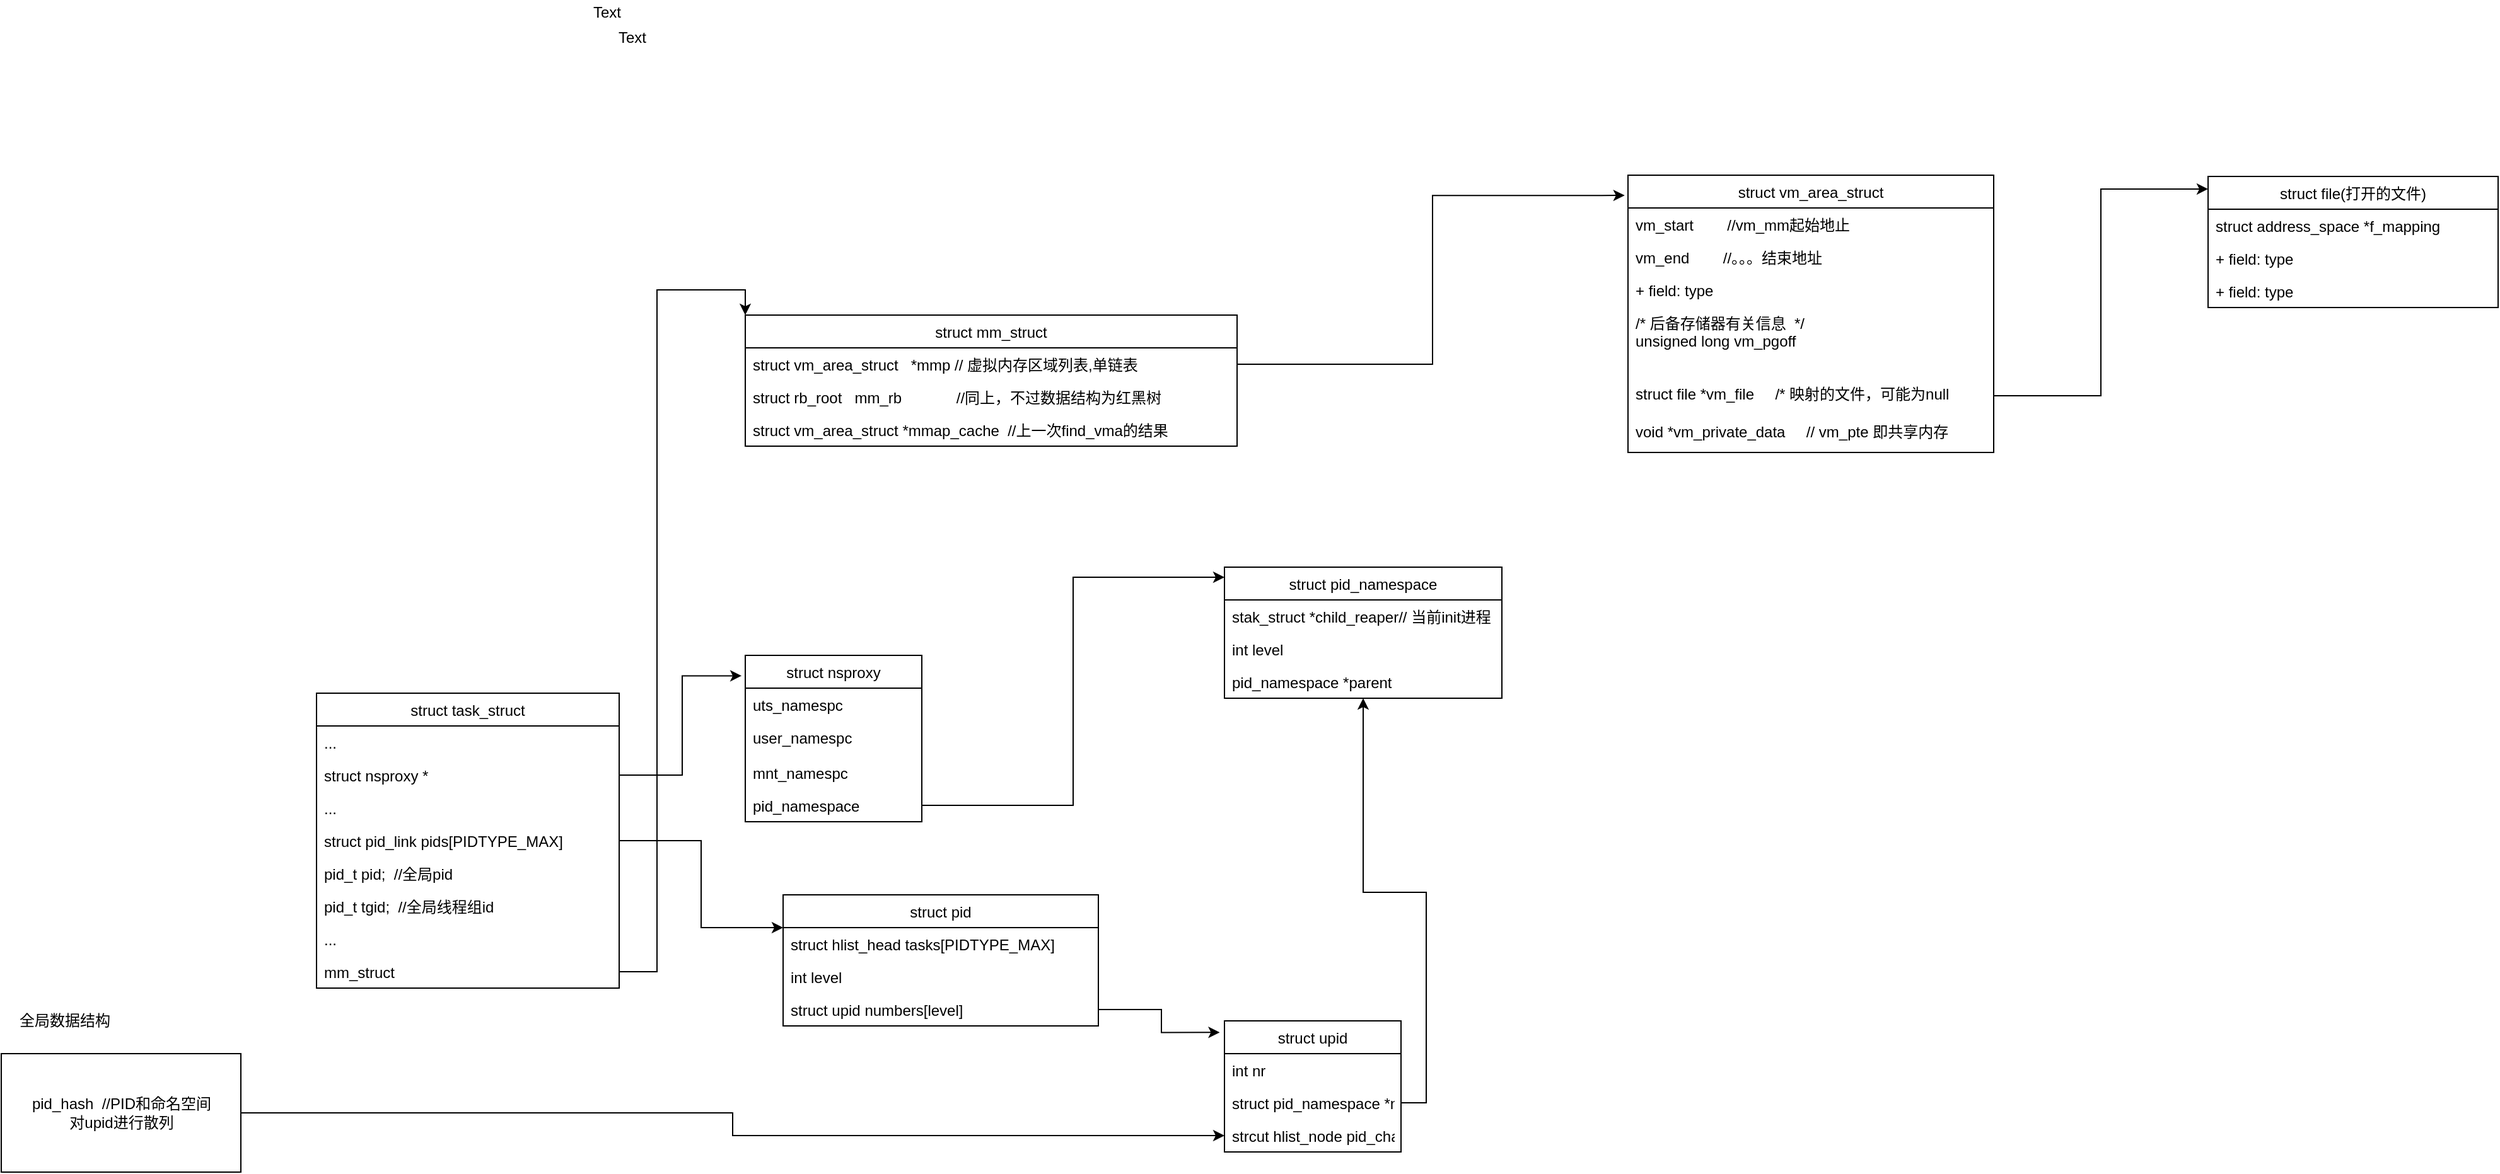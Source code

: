 <mxfile version="13.9.7" type="github">
  <diagram id="C5RBs43oDa-KdzZeNtuy" name="Page-1">
    <mxGraphModel dx="855" dy="5130" grid="1" gridSize="10" guides="1" tooltips="1" connect="1" arrows="1" fold="1" page="1" pageScale="1" pageWidth="3300" pageHeight="4681" math="0" shadow="0">
      <root>
        <mxCell id="WIyWlLk6GJQsqaUBKTNV-0" />
        <mxCell id="WIyWlLk6GJQsqaUBKTNV-1" parent="WIyWlLk6GJQsqaUBKTNV-0" />
        <mxCell id="dKDr6FrgK2aE0evOxe14-29" value="struct nsproxy" style="swimlane;fontStyle=0;childLayout=stackLayout;horizontal=1;startSize=26;fillColor=none;horizontalStack=0;resizeParent=1;resizeParentMax=0;resizeLast=0;collapsible=1;marginBottom=0;" parent="WIyWlLk6GJQsqaUBKTNV-1" vertex="1">
          <mxGeometry x="640" y="360" width="140" height="132" as="geometry" />
        </mxCell>
        <mxCell id="dKDr6FrgK2aE0evOxe14-30" value="uts_namespc" style="text;strokeColor=none;fillColor=none;align=left;verticalAlign=top;spacingLeft=4;spacingRight=4;overflow=hidden;rotatable=0;points=[[0,0.5],[1,0.5]];portConstraint=eastwest;" parent="dKDr6FrgK2aE0evOxe14-29" vertex="1">
          <mxGeometry y="26" width="140" height="26" as="geometry" />
        </mxCell>
        <mxCell id="dKDr6FrgK2aE0evOxe14-31" value="user_namespc" style="text;strokeColor=none;fillColor=none;align=left;verticalAlign=top;spacingLeft=4;spacingRight=4;overflow=hidden;rotatable=0;points=[[0,0.5],[1,0.5]];portConstraint=eastwest;" parent="dKDr6FrgK2aE0evOxe14-29" vertex="1">
          <mxGeometry y="52" width="140" height="28" as="geometry" />
        </mxCell>
        <mxCell id="dKDr6FrgK2aE0evOxe14-32" value="mnt_namespc" style="text;strokeColor=none;fillColor=none;align=left;verticalAlign=top;spacingLeft=4;spacingRight=4;overflow=hidden;rotatable=0;points=[[0,0.5],[1,0.5]];portConstraint=eastwest;" parent="dKDr6FrgK2aE0evOxe14-29" vertex="1">
          <mxGeometry y="80" width="140" height="26" as="geometry" />
        </mxCell>
        <mxCell id="dKDr6FrgK2aE0evOxe14-57" value="pid_namespace" style="text;strokeColor=none;fillColor=none;align=left;verticalAlign=top;spacingLeft=4;spacingRight=4;overflow=hidden;rotatable=0;points=[[0,0.5],[1,0.5]];portConstraint=eastwest;" parent="dKDr6FrgK2aE0evOxe14-29" vertex="1">
          <mxGeometry y="106" width="140" height="26" as="geometry" />
        </mxCell>
        <mxCell id="dKDr6FrgK2aE0evOxe14-36" value="struct task_struct" style="swimlane;fontStyle=0;childLayout=stackLayout;horizontal=1;startSize=26;fillColor=none;horizontalStack=0;resizeParent=1;resizeParentMax=0;resizeLast=0;collapsible=1;marginBottom=0;" parent="WIyWlLk6GJQsqaUBKTNV-1" vertex="1">
          <mxGeometry x="300" y="390" width="240" height="234" as="geometry" />
        </mxCell>
        <mxCell id="dKDr6FrgK2aE0evOxe14-37" value="..." style="text;strokeColor=none;fillColor=none;align=left;verticalAlign=top;spacingLeft=4;spacingRight=4;overflow=hidden;rotatable=0;points=[[0,0.5],[1,0.5]];portConstraint=eastwest;" parent="dKDr6FrgK2aE0evOxe14-36" vertex="1">
          <mxGeometry y="26" width="240" height="26" as="geometry" />
        </mxCell>
        <mxCell id="dKDr6FrgK2aE0evOxe14-38" value="struct nsproxy *" style="text;strokeColor=none;fillColor=none;align=left;verticalAlign=top;spacingLeft=4;spacingRight=4;overflow=hidden;rotatable=0;points=[[0,0.5],[1,0.5]];portConstraint=eastwest;" parent="dKDr6FrgK2aE0evOxe14-36" vertex="1">
          <mxGeometry y="52" width="240" height="26" as="geometry" />
        </mxCell>
        <mxCell id="dKDr6FrgK2aE0evOxe14-42" value="..." style="text;strokeColor=none;fillColor=none;align=left;verticalAlign=top;spacingLeft=4;spacingRight=4;overflow=hidden;rotatable=0;points=[[0,0.5],[1,0.5]];portConstraint=eastwest;" parent="dKDr6FrgK2aE0evOxe14-36" vertex="1">
          <mxGeometry y="78" width="240" height="26" as="geometry" />
        </mxCell>
        <mxCell id="dKDr6FrgK2aE0evOxe14-43" value="struct pid_link pids[PIDTYPE_MAX]" style="text;strokeColor=none;fillColor=none;align=left;verticalAlign=top;spacingLeft=4;spacingRight=4;overflow=hidden;rotatable=0;points=[[0,0.5],[1,0.5]];portConstraint=eastwest;" parent="dKDr6FrgK2aE0evOxe14-36" vertex="1">
          <mxGeometry y="104" width="240" height="26" as="geometry" />
        </mxCell>
        <mxCell id="dKDr6FrgK2aE0evOxe14-45" value="pid_t pid;  //全局pid" style="text;strokeColor=none;fillColor=none;align=left;verticalAlign=top;spacingLeft=4;spacingRight=4;overflow=hidden;rotatable=0;points=[[0,0.5],[1,0.5]];portConstraint=eastwest;" parent="dKDr6FrgK2aE0evOxe14-36" vertex="1">
          <mxGeometry y="130" width="240" height="26" as="geometry" />
        </mxCell>
        <mxCell id="dKDr6FrgK2aE0evOxe14-44" value="pid_t tgid;  //全局线程组id" style="text;strokeColor=none;fillColor=none;align=left;verticalAlign=top;spacingLeft=4;spacingRight=4;overflow=hidden;rotatable=0;points=[[0,0.5],[1,0.5]];portConstraint=eastwest;" parent="dKDr6FrgK2aE0evOxe14-36" vertex="1">
          <mxGeometry y="156" width="240" height="26" as="geometry" />
        </mxCell>
        <mxCell id="RFTl1F0F4lwMHIRzqbBX-0" value="..." style="text;strokeColor=none;fillColor=none;align=left;verticalAlign=top;spacingLeft=4;spacingRight=4;overflow=hidden;rotatable=0;points=[[0,0.5],[1,0.5]];portConstraint=eastwest;" vertex="1" parent="dKDr6FrgK2aE0evOxe14-36">
          <mxGeometry y="182" width="240" height="26" as="geometry" />
        </mxCell>
        <mxCell id="dKDr6FrgK2aE0evOxe14-39" value="mm_struct" style="text;strokeColor=none;fillColor=none;align=left;verticalAlign=top;spacingLeft=4;spacingRight=4;overflow=hidden;rotatable=0;points=[[0,0.5],[1,0.5]];portConstraint=eastwest;" parent="dKDr6FrgK2aE0evOxe14-36" vertex="1">
          <mxGeometry y="208" width="240" height="26" as="geometry" />
        </mxCell>
        <mxCell id="dKDr6FrgK2aE0evOxe14-40" style="edgeStyle=orthogonalEdgeStyle;rounded=0;orthogonalLoop=1;jettySize=auto;html=1;exitX=1;exitY=0.5;exitDx=0;exitDy=0;entryX=-0.021;entryY=0.123;entryDx=0;entryDy=0;entryPerimeter=0;" parent="WIyWlLk6GJQsqaUBKTNV-1" source="dKDr6FrgK2aE0evOxe14-38" target="dKDr6FrgK2aE0evOxe14-29" edge="1">
          <mxGeometry relative="1" as="geometry" />
        </mxCell>
        <mxCell id="dKDr6FrgK2aE0evOxe14-46" value="struct pid" style="swimlane;fontStyle=0;childLayout=stackLayout;horizontal=1;startSize=26;fillColor=none;horizontalStack=0;resizeParent=1;resizeParentMax=0;resizeLast=0;collapsible=1;marginBottom=0;" parent="WIyWlLk6GJQsqaUBKTNV-1" vertex="1">
          <mxGeometry x="670" y="550" width="250" height="104" as="geometry" />
        </mxCell>
        <mxCell id="dKDr6FrgK2aE0evOxe14-48" value="struct hlist_head tasks[PIDTYPE_MAX]&#xa;" style="text;strokeColor=none;fillColor=none;align=left;verticalAlign=top;spacingLeft=4;spacingRight=4;overflow=hidden;rotatable=0;points=[[0,0.5],[1,0.5]];portConstraint=eastwest;" parent="dKDr6FrgK2aE0evOxe14-46" vertex="1">
          <mxGeometry y="26" width="250" height="26" as="geometry" />
        </mxCell>
        <mxCell id="dKDr6FrgK2aE0evOxe14-54" value="int level" style="text;strokeColor=none;fillColor=none;align=left;verticalAlign=top;spacingLeft=4;spacingRight=4;overflow=hidden;rotatable=0;points=[[0,0.5],[1,0.5]];portConstraint=eastwest;" parent="dKDr6FrgK2aE0evOxe14-46" vertex="1">
          <mxGeometry y="52" width="250" height="26" as="geometry" />
        </mxCell>
        <mxCell id="dKDr6FrgK2aE0evOxe14-49" value="struct upid numbers[level]" style="text;strokeColor=none;fillColor=none;align=left;verticalAlign=top;spacingLeft=4;spacingRight=4;overflow=hidden;rotatable=0;points=[[0,0.5],[1,0.5]];portConstraint=eastwest;" parent="dKDr6FrgK2aE0evOxe14-46" vertex="1">
          <mxGeometry y="78" width="250" height="26" as="geometry" />
        </mxCell>
        <mxCell id="dKDr6FrgK2aE0evOxe14-53" style="edgeStyle=orthogonalEdgeStyle;rounded=0;orthogonalLoop=1;jettySize=auto;html=1;exitX=1;exitY=0.5;exitDx=0;exitDy=0;entryX=0;entryY=0.25;entryDx=0;entryDy=0;" parent="WIyWlLk6GJQsqaUBKTNV-1" source="dKDr6FrgK2aE0evOxe14-43" target="dKDr6FrgK2aE0evOxe14-46" edge="1">
          <mxGeometry relative="1" as="geometry" />
        </mxCell>
        <mxCell id="dKDr6FrgK2aE0evOxe14-55" value="Text" style="text;html=1;align=center;verticalAlign=middle;resizable=0;points=[];autosize=1;" parent="WIyWlLk6GJQsqaUBKTNV-1" vertex="1">
          <mxGeometry x="530" y="-140" width="40" height="20" as="geometry" />
        </mxCell>
        <mxCell id="dKDr6FrgK2aE0evOxe14-56" value="Text" style="text;html=1;align=center;verticalAlign=middle;resizable=0;points=[];autosize=1;" parent="WIyWlLk6GJQsqaUBKTNV-1" vertex="1">
          <mxGeometry x="510" y="-160" width="40" height="20" as="geometry" />
        </mxCell>
        <mxCell id="dKDr6FrgK2aE0evOxe14-58" value="struct pid_namespace" style="swimlane;fontStyle=0;childLayout=stackLayout;horizontal=1;startSize=26;fillColor=none;horizontalStack=0;resizeParent=1;resizeParentMax=0;resizeLast=0;collapsible=1;marginBottom=0;" parent="WIyWlLk6GJQsqaUBKTNV-1" vertex="1">
          <mxGeometry x="1020" y="290" width="220" height="104" as="geometry" />
        </mxCell>
        <mxCell id="dKDr6FrgK2aE0evOxe14-59" value="stak_struct *child_reaper// 当前init进程" style="text;strokeColor=none;fillColor=none;align=left;verticalAlign=top;spacingLeft=4;spacingRight=4;overflow=hidden;rotatable=0;points=[[0,0.5],[1,0.5]];portConstraint=eastwest;" parent="dKDr6FrgK2aE0evOxe14-58" vertex="1">
          <mxGeometry y="26" width="220" height="26" as="geometry" />
        </mxCell>
        <mxCell id="dKDr6FrgK2aE0evOxe14-60" value="int level" style="text;strokeColor=none;fillColor=none;align=left;verticalAlign=top;spacingLeft=4;spacingRight=4;overflow=hidden;rotatable=0;points=[[0,0.5],[1,0.5]];portConstraint=eastwest;" parent="dKDr6FrgK2aE0evOxe14-58" vertex="1">
          <mxGeometry y="52" width="220" height="26" as="geometry" />
        </mxCell>
        <mxCell id="dKDr6FrgK2aE0evOxe14-61" value="pid_namespace *parent" style="text;strokeColor=none;fillColor=none;align=left;verticalAlign=top;spacingLeft=4;spacingRight=4;overflow=hidden;rotatable=0;points=[[0,0.5],[1,0.5]];portConstraint=eastwest;" parent="dKDr6FrgK2aE0evOxe14-58" vertex="1">
          <mxGeometry y="78" width="220" height="26" as="geometry" />
        </mxCell>
        <mxCell id="dKDr6FrgK2aE0evOxe14-63" style="edgeStyle=orthogonalEdgeStyle;rounded=0;orthogonalLoop=1;jettySize=auto;html=1;exitX=1;exitY=0.5;exitDx=0;exitDy=0;entryX=0;entryY=0.077;entryDx=0;entryDy=0;entryPerimeter=0;" parent="WIyWlLk6GJQsqaUBKTNV-1" source="dKDr6FrgK2aE0evOxe14-57" target="dKDr6FrgK2aE0evOxe14-58" edge="1">
          <mxGeometry relative="1" as="geometry" />
        </mxCell>
        <mxCell id="dKDr6FrgK2aE0evOxe14-64" value="struct upid" style="swimlane;fontStyle=0;childLayout=stackLayout;horizontal=1;startSize=26;fillColor=none;horizontalStack=0;resizeParent=1;resizeParentMax=0;resizeLast=0;collapsible=1;marginBottom=0;" parent="WIyWlLk6GJQsqaUBKTNV-1" vertex="1">
          <mxGeometry x="1020" y="650" width="140" height="104" as="geometry" />
        </mxCell>
        <mxCell id="dKDr6FrgK2aE0evOxe14-65" value="int nr" style="text;strokeColor=none;fillColor=none;align=left;verticalAlign=top;spacingLeft=4;spacingRight=4;overflow=hidden;rotatable=0;points=[[0,0.5],[1,0.5]];portConstraint=eastwest;" parent="dKDr6FrgK2aE0evOxe14-64" vertex="1">
          <mxGeometry y="26" width="140" height="26" as="geometry" />
        </mxCell>
        <mxCell id="dKDr6FrgK2aE0evOxe14-66" value="struct pid_namespace *ns" style="text;strokeColor=none;fillColor=none;align=left;verticalAlign=top;spacingLeft=4;spacingRight=4;overflow=hidden;rotatable=0;points=[[0,0.5],[1,0.5]];portConstraint=eastwest;" parent="dKDr6FrgK2aE0evOxe14-64" vertex="1">
          <mxGeometry y="52" width="140" height="26" as="geometry" />
        </mxCell>
        <mxCell id="dKDr6FrgK2aE0evOxe14-67" value="strcut hlist_node pid_chain" style="text;strokeColor=none;fillColor=none;align=left;verticalAlign=top;spacingLeft=4;spacingRight=4;overflow=hidden;rotatable=0;points=[[0,0.5],[1,0.5]];portConstraint=eastwest;" parent="dKDr6FrgK2aE0evOxe14-64" vertex="1">
          <mxGeometry y="78" width="140" height="26" as="geometry" />
        </mxCell>
        <mxCell id="dKDr6FrgK2aE0evOxe14-70" style="edgeStyle=orthogonalEdgeStyle;rounded=0;orthogonalLoop=1;jettySize=auto;html=1;exitX=1;exitY=0.5;exitDx=0;exitDy=0;" parent="WIyWlLk6GJQsqaUBKTNV-1" source="dKDr6FrgK2aE0evOxe14-66" target="dKDr6FrgK2aE0evOxe14-58" edge="1">
          <mxGeometry relative="1" as="geometry" />
        </mxCell>
        <mxCell id="dKDr6FrgK2aE0evOxe14-71" style="edgeStyle=orthogonalEdgeStyle;rounded=0;orthogonalLoop=1;jettySize=auto;html=1;exitX=1;exitY=0.5;exitDx=0;exitDy=0;entryX=-0.027;entryY=0.088;entryDx=0;entryDy=0;entryPerimeter=0;" parent="WIyWlLk6GJQsqaUBKTNV-1" source="dKDr6FrgK2aE0evOxe14-49" target="dKDr6FrgK2aE0evOxe14-64" edge="1">
          <mxGeometry relative="1" as="geometry" />
        </mxCell>
        <mxCell id="dKDr6FrgK2aE0evOxe14-73" style="edgeStyle=orthogonalEdgeStyle;rounded=0;orthogonalLoop=1;jettySize=auto;html=1;exitX=1;exitY=0.5;exitDx=0;exitDy=0;entryX=0;entryY=0.5;entryDx=0;entryDy=0;" parent="WIyWlLk6GJQsqaUBKTNV-1" source="dKDr6FrgK2aE0evOxe14-72" target="dKDr6FrgK2aE0evOxe14-67" edge="1">
          <mxGeometry relative="1" as="geometry" />
        </mxCell>
        <mxCell id="dKDr6FrgK2aE0evOxe14-72" value="pid_hash &amp;nbsp;//PID和命名空间&lt;br&gt;对upid进行散列" style="html=1;" parent="WIyWlLk6GJQsqaUBKTNV-1" vertex="1">
          <mxGeometry x="50" y="676" width="190" height="94" as="geometry" />
        </mxCell>
        <mxCell id="dKDr6FrgK2aE0evOxe14-74" value="全局数据结构" style="text;html=1;align=center;verticalAlign=middle;resizable=0;points=[];autosize=1;" parent="WIyWlLk6GJQsqaUBKTNV-1" vertex="1">
          <mxGeometry x="55" y="640" width="90" height="20" as="geometry" />
        </mxCell>
        <mxCell id="RFTl1F0F4lwMHIRzqbBX-1" value="struct mm_struct" style="swimlane;fontStyle=0;childLayout=stackLayout;horizontal=1;startSize=26;fillColor=none;horizontalStack=0;resizeParent=1;resizeParentMax=0;resizeLast=0;collapsible=1;marginBottom=0;" vertex="1" parent="WIyWlLk6GJQsqaUBKTNV-1">
          <mxGeometry x="640" y="90" width="390" height="104" as="geometry" />
        </mxCell>
        <mxCell id="RFTl1F0F4lwMHIRzqbBX-2" value="struct vm_area_struct   *mmp // 虚拟内存区域列表,单链表" style="text;strokeColor=none;fillColor=none;align=left;verticalAlign=top;spacingLeft=4;spacingRight=4;overflow=hidden;rotatable=0;points=[[0,0.5],[1,0.5]];portConstraint=eastwest;" vertex="1" parent="RFTl1F0F4lwMHIRzqbBX-1">
          <mxGeometry y="26" width="390" height="26" as="geometry" />
        </mxCell>
        <mxCell id="RFTl1F0F4lwMHIRzqbBX-3" value="struct rb_root   mm_rb             //同上，不过数据结构为红黑树" style="text;strokeColor=none;fillColor=none;align=left;verticalAlign=top;spacingLeft=4;spacingRight=4;overflow=hidden;rotatable=0;points=[[0,0.5],[1,0.5]];portConstraint=eastwest;" vertex="1" parent="RFTl1F0F4lwMHIRzqbBX-1">
          <mxGeometry y="52" width="390" height="26" as="geometry" />
        </mxCell>
        <mxCell id="RFTl1F0F4lwMHIRzqbBX-4" value="struct vm_area_struct *mmap_cache  //上一次find_vma的结果 " style="text;strokeColor=none;fillColor=none;align=left;verticalAlign=top;spacingLeft=4;spacingRight=4;overflow=hidden;rotatable=0;points=[[0,0.5],[1,0.5]];portConstraint=eastwest;" vertex="1" parent="RFTl1F0F4lwMHIRzqbBX-1">
          <mxGeometry y="78" width="390" height="26" as="geometry" />
        </mxCell>
        <mxCell id="RFTl1F0F4lwMHIRzqbBX-5" style="edgeStyle=orthogonalEdgeStyle;rounded=0;orthogonalLoop=1;jettySize=auto;html=1;entryX=0;entryY=0;entryDx=0;entryDy=0;" edge="1" parent="WIyWlLk6GJQsqaUBKTNV-1" source="dKDr6FrgK2aE0evOxe14-39" target="RFTl1F0F4lwMHIRzqbBX-1">
          <mxGeometry relative="1" as="geometry">
            <Array as="points">
              <mxPoint x="570" y="611" />
              <mxPoint x="570" y="70" />
              <mxPoint x="640" y="70" />
            </Array>
          </mxGeometry>
        </mxCell>
        <mxCell id="RFTl1F0F4lwMHIRzqbBX-6" value="struct vm_area_struct" style="swimlane;fontStyle=0;childLayout=stackLayout;horizontal=1;startSize=26;fillColor=none;horizontalStack=0;resizeParent=1;resizeParentMax=0;resizeLast=0;collapsible=1;marginBottom=0;" vertex="1" parent="WIyWlLk6GJQsqaUBKTNV-1">
          <mxGeometry x="1340" y="-21" width="290" height="220" as="geometry" />
        </mxCell>
        <mxCell id="RFTl1F0F4lwMHIRzqbBX-7" value="vm_start        //vm_mm起始地止" style="text;strokeColor=none;fillColor=none;align=left;verticalAlign=top;spacingLeft=4;spacingRight=4;overflow=hidden;rotatable=0;points=[[0,0.5],[1,0.5]];portConstraint=eastwest;" vertex="1" parent="RFTl1F0F4lwMHIRzqbBX-6">
          <mxGeometry y="26" width="290" height="26" as="geometry" />
        </mxCell>
        <mxCell id="RFTl1F0F4lwMHIRzqbBX-8" value="vm_end        //。。。结束地址" style="text;strokeColor=none;fillColor=none;align=left;verticalAlign=top;spacingLeft=4;spacingRight=4;overflow=hidden;rotatable=0;points=[[0,0.5],[1,0.5]];portConstraint=eastwest;" vertex="1" parent="RFTl1F0F4lwMHIRzqbBX-6">
          <mxGeometry y="52" width="290" height="26" as="geometry" />
        </mxCell>
        <mxCell id="RFTl1F0F4lwMHIRzqbBX-10" value="+ field: type" style="text;strokeColor=none;fillColor=none;align=left;verticalAlign=top;spacingLeft=4;spacingRight=4;overflow=hidden;rotatable=0;points=[[0,0.5],[1,0.5]];portConstraint=eastwest;" vertex="1" parent="RFTl1F0F4lwMHIRzqbBX-6">
          <mxGeometry y="78" width="290" height="26" as="geometry" />
        </mxCell>
        <mxCell id="RFTl1F0F4lwMHIRzqbBX-11" value="/* 后备存储器有关信息  */&#xa;unsigned long vm_pgoff" style="text;strokeColor=none;fillColor=none;align=left;verticalAlign=top;spacingLeft=4;spacingRight=4;overflow=hidden;rotatable=0;points=[[0,0.5],[1,0.5]];portConstraint=eastwest;" vertex="1" parent="RFTl1F0F4lwMHIRzqbBX-6">
          <mxGeometry y="104" width="290" height="56" as="geometry" />
        </mxCell>
        <mxCell id="RFTl1F0F4lwMHIRzqbBX-12" value="struct file *vm_file     /* 映射的文件，可能为null" style="text;strokeColor=none;fillColor=none;align=left;verticalAlign=top;spacingLeft=4;spacingRight=4;overflow=hidden;rotatable=0;points=[[0,0.5],[1,0.5]];portConstraint=eastwest;" vertex="1" parent="RFTl1F0F4lwMHIRzqbBX-6">
          <mxGeometry y="160" width="290" height="30" as="geometry" />
        </mxCell>
        <mxCell id="RFTl1F0F4lwMHIRzqbBX-9" value="void *vm_private_data     // vm_pte 即共享内存" style="text;strokeColor=none;fillColor=none;align=left;verticalAlign=top;spacingLeft=4;spacingRight=4;overflow=hidden;rotatable=0;points=[[0,0.5],[1,0.5]];portConstraint=eastwest;" vertex="1" parent="RFTl1F0F4lwMHIRzqbBX-6">
          <mxGeometry y="190" width="290" height="30" as="geometry" />
        </mxCell>
        <mxCell id="RFTl1F0F4lwMHIRzqbBX-13" style="edgeStyle=orthogonalEdgeStyle;rounded=0;orthogonalLoop=1;jettySize=auto;html=1;exitX=1;exitY=0.5;exitDx=0;exitDy=0;entryX=-0.009;entryY=0.073;entryDx=0;entryDy=0;entryPerimeter=0;" edge="1" parent="WIyWlLk6GJQsqaUBKTNV-1" source="RFTl1F0F4lwMHIRzqbBX-2" target="RFTl1F0F4lwMHIRzqbBX-6">
          <mxGeometry relative="1" as="geometry" />
        </mxCell>
        <mxCell id="RFTl1F0F4lwMHIRzqbBX-14" value="struct file(打开的文件)" style="swimlane;fontStyle=0;childLayout=stackLayout;horizontal=1;startSize=26;fillColor=none;horizontalStack=0;resizeParent=1;resizeParentMax=0;resizeLast=0;collapsible=1;marginBottom=0;" vertex="1" parent="WIyWlLk6GJQsqaUBKTNV-1">
          <mxGeometry x="1800" y="-20" width="230" height="104" as="geometry" />
        </mxCell>
        <mxCell id="RFTl1F0F4lwMHIRzqbBX-15" value="struct address_space *f_mapping" style="text;strokeColor=none;fillColor=none;align=left;verticalAlign=top;spacingLeft=4;spacingRight=4;overflow=hidden;rotatable=0;points=[[0,0.5],[1,0.5]];portConstraint=eastwest;" vertex="1" parent="RFTl1F0F4lwMHIRzqbBX-14">
          <mxGeometry y="26" width="230" height="26" as="geometry" />
        </mxCell>
        <mxCell id="RFTl1F0F4lwMHIRzqbBX-16" value="+ field: type" style="text;strokeColor=none;fillColor=none;align=left;verticalAlign=top;spacingLeft=4;spacingRight=4;overflow=hidden;rotatable=0;points=[[0,0.5],[1,0.5]];portConstraint=eastwest;" vertex="1" parent="RFTl1F0F4lwMHIRzqbBX-14">
          <mxGeometry y="52" width="230" height="26" as="geometry" />
        </mxCell>
        <mxCell id="RFTl1F0F4lwMHIRzqbBX-17" value="+ field: type" style="text;strokeColor=none;fillColor=none;align=left;verticalAlign=top;spacingLeft=4;spacingRight=4;overflow=hidden;rotatable=0;points=[[0,0.5],[1,0.5]];portConstraint=eastwest;" vertex="1" parent="RFTl1F0F4lwMHIRzqbBX-14">
          <mxGeometry y="78" width="230" height="26" as="geometry" />
        </mxCell>
        <mxCell id="RFTl1F0F4lwMHIRzqbBX-18" style="edgeStyle=orthogonalEdgeStyle;rounded=0;orthogonalLoop=1;jettySize=auto;html=1;exitX=1;exitY=0.5;exitDx=0;exitDy=0;entryX=0;entryY=0.096;entryDx=0;entryDy=0;entryPerimeter=0;" edge="1" parent="WIyWlLk6GJQsqaUBKTNV-1" source="RFTl1F0F4lwMHIRzqbBX-12" target="RFTl1F0F4lwMHIRzqbBX-14">
          <mxGeometry relative="1" as="geometry" />
        </mxCell>
      </root>
    </mxGraphModel>
  </diagram>
</mxfile>
